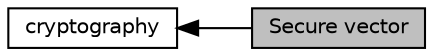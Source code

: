 digraph "Secure vector"
{
  edge [fontname="Helvetica",fontsize="10",labelfontname="Helvetica",labelfontsize="10"];
  node [fontname="Helvetica",fontsize="10",shape=box];
  rankdir=LR;
  Node2 [label="cryptography",height=0.2,width=0.4,color="black", fillcolor="white", style="filled",URL="$d5/dfc/group__crypto.html",tooltip="Depends on general utilities and either OpenSSL or Intel ippcp."];
  Node1 [label="Secure vector",height=0.2,width=0.4,color="black", fillcolor="grey75", style="filled", fontcolor="black",tooltip="Secure (automatically erased) vector."];
  Node2->Node1 [shape=plaintext, dir="back", style="solid"];
}
